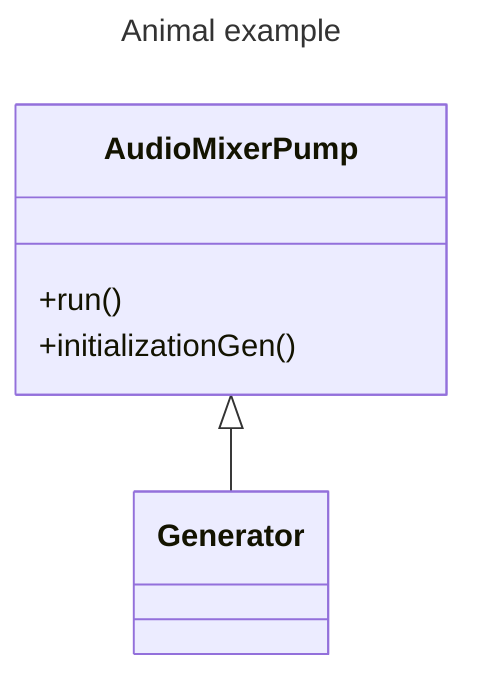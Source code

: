 ---
title: Animal example
---
classDiagram

    class Generator{

    }

    class AudioMixerPump{
        +run()
        +initializationGen()
    }


    AudioMixerPump <|-- Generator